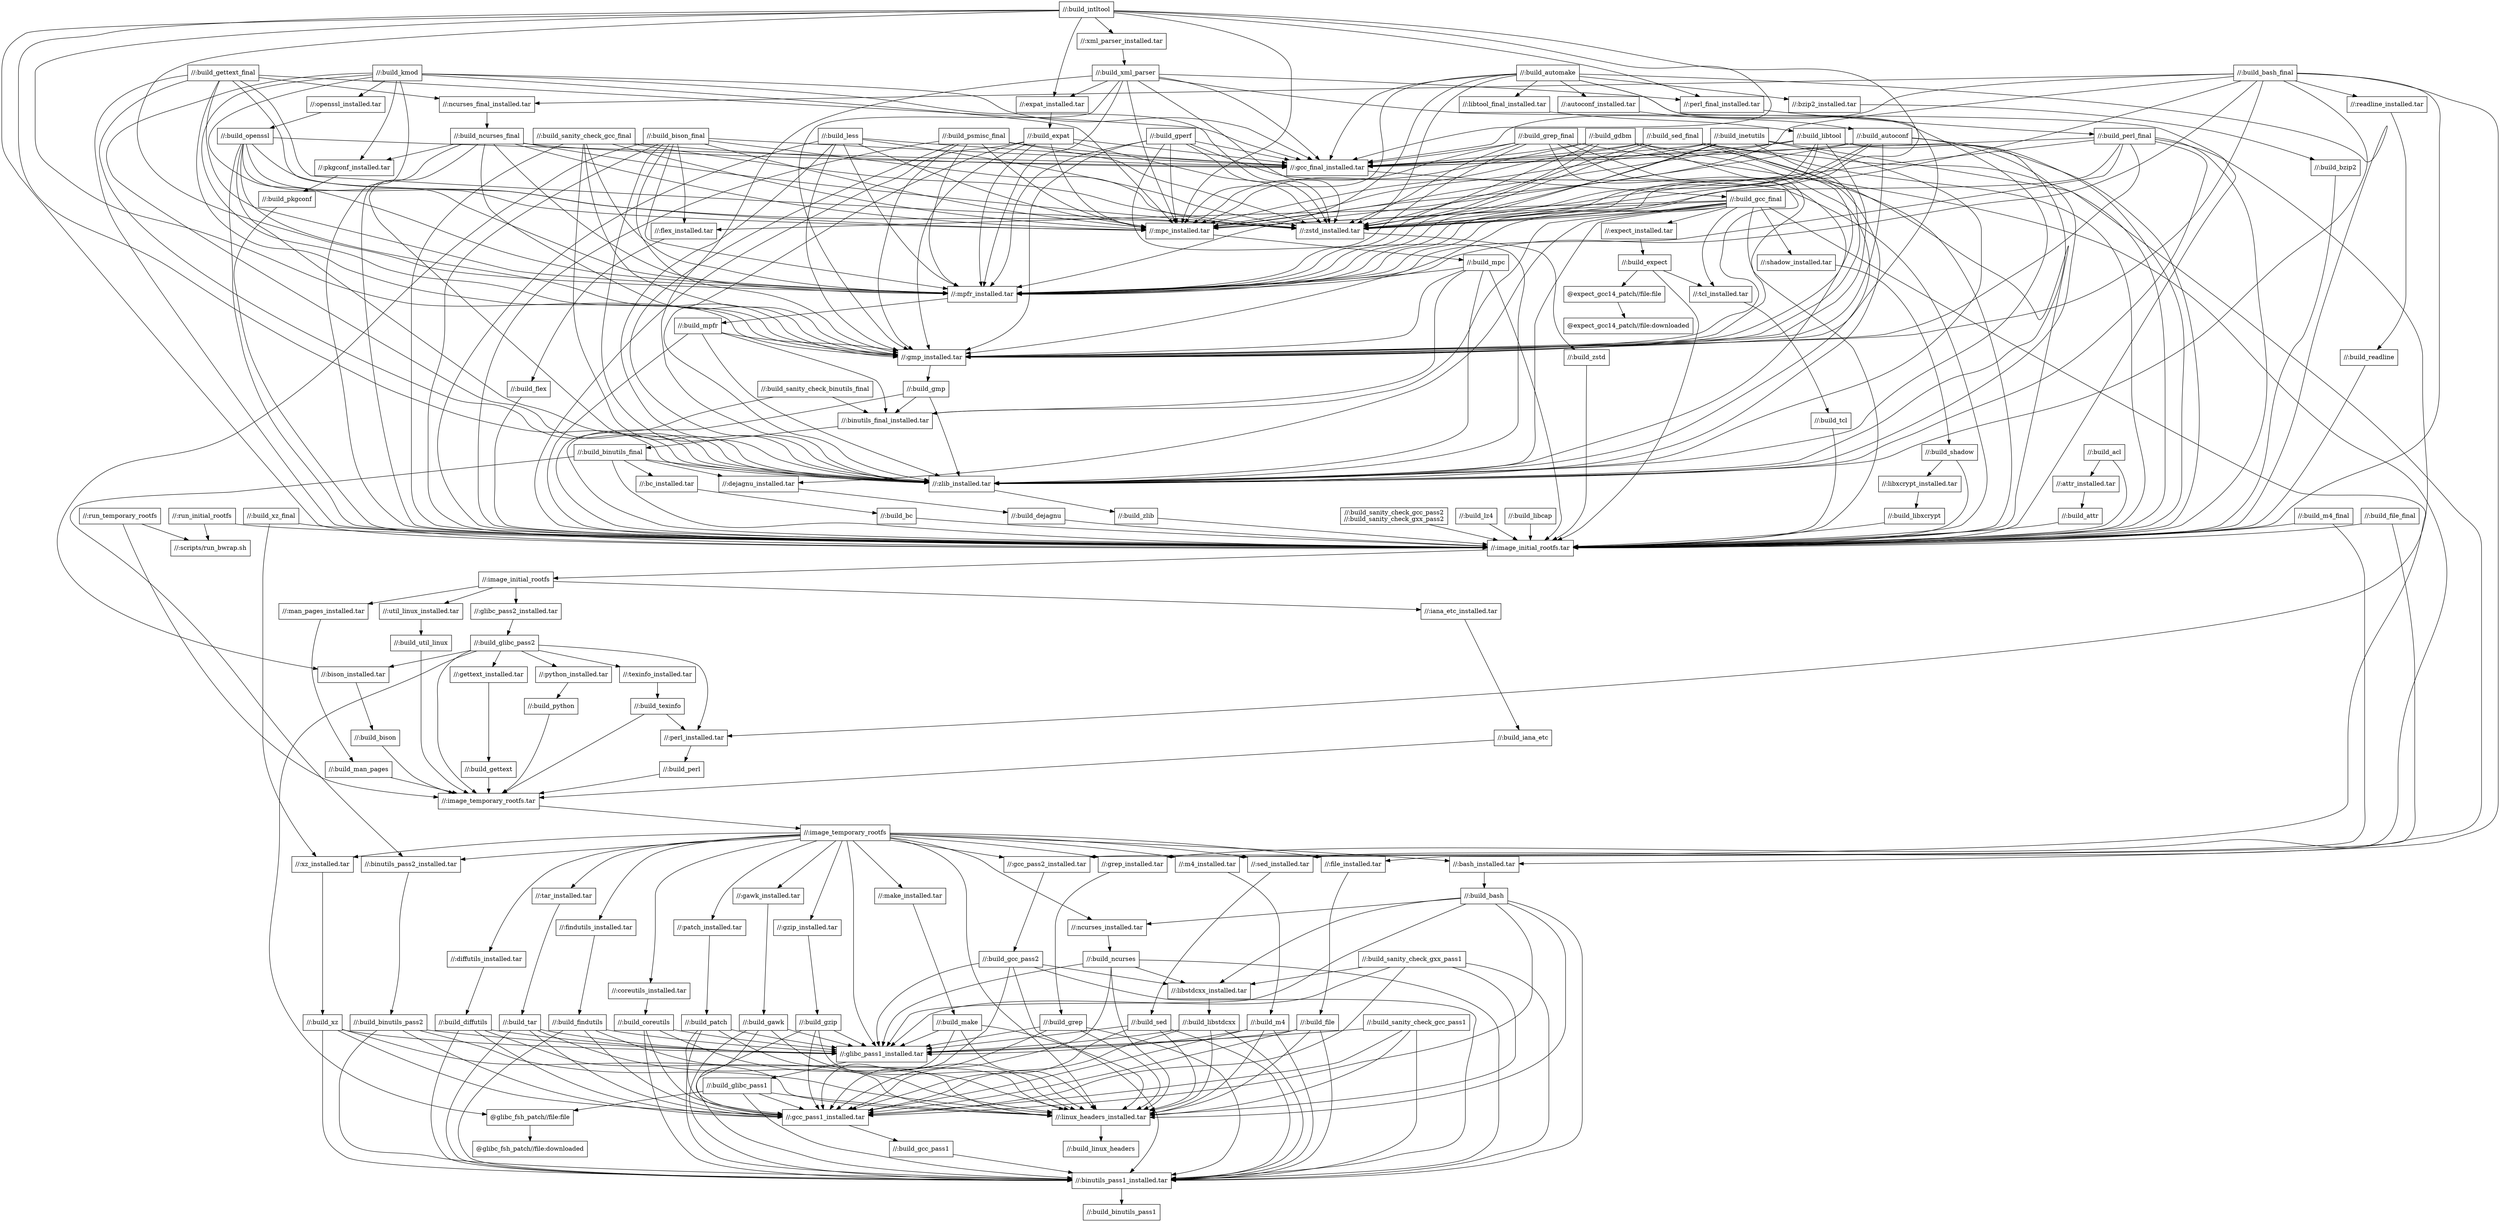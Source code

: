 digraph mygraph {
  node [shape=box];
  "//:run_temporary_rootfs"
  "//:run_temporary_rootfs" -> "//:image_temporary_rootfs.tar"
  "//:run_temporary_rootfs" -> "//:scripts/run_bwrap.sh"
  "//:run_initial_rootfs"
  "//:run_initial_rootfs" -> "//:image_initial_rootfs.tar"
  "//:run_initial_rootfs" -> "//:scripts/run_bwrap.sh"
  "//:scripts/run_bwrap.sh"
  "//:build_xz_final"
  "//:build_xz_final" -> "//:image_initial_rootfs.tar"
  "//:build_xz_final" -> "//:xz_installed.tar"
  "//:build_sed_final"
  "//:build_sed_final" -> "//:gcc_final_installed.tar"
  "//:build_sed_final" -> "//:gmp_installed.tar"
  "//:build_sed_final" -> "//:image_initial_rootfs.tar"
  "//:build_sed_final" -> "//:mpc_installed.tar"
  "//:build_sed_final" -> "//:mpfr_installed.tar"
  "//:build_sed_final" -> "//:sed_installed.tar"
  "//:build_sed_final" -> "//:zlib_installed.tar"
  "//:build_sed_final" -> "//:zstd_installed.tar"
  "//:build_sanity_check_gxx_pass1"
  "//:build_sanity_check_gxx_pass1" -> "//:binutils_pass1_installed.tar"
  "//:build_sanity_check_gxx_pass1" -> "//:gcc_pass1_installed.tar"
  "//:build_sanity_check_gxx_pass1" -> "//:glibc_pass1_installed.tar"
  "//:build_sanity_check_gxx_pass1" -> "//:libstdcxx_installed.tar"
  "//:build_sanity_check_gxx_pass1" -> "//:linux_headers_installed.tar"
  "//:build_sanity_check_gcc_pass2\n//:build_sanity_check_gxx_pass2"
  "//:build_sanity_check_gcc_pass2\n//:build_sanity_check_gxx_pass2" -> "//:image_initial_rootfs.tar"
  "//:build_sanity_check_gcc_pass1"
  "//:build_sanity_check_gcc_pass1" -> "//:binutils_pass1_installed.tar"
  "//:build_sanity_check_gcc_pass1" -> "//:gcc_pass1_installed.tar"
  "//:build_sanity_check_gcc_pass1" -> "//:glibc_pass1_installed.tar"
  "//:build_sanity_check_gcc_pass1" -> "//:linux_headers_installed.tar"
  "//:build_sanity_check_gcc_final"
  "//:build_sanity_check_gcc_final" -> "//:gcc_final_installed.tar"
  "//:build_sanity_check_gcc_final" -> "//:gmp_installed.tar"
  "//:build_sanity_check_gcc_final" -> "//:image_initial_rootfs.tar"
  "//:build_sanity_check_gcc_final" -> "//:mpc_installed.tar"
  "//:build_sanity_check_gcc_final" -> "//:mpfr_installed.tar"
  "//:build_sanity_check_gcc_final" -> "//:zlib_installed.tar"
  "//:build_sanity_check_gcc_final" -> "//:zstd_installed.tar"
  "//:build_sanity_check_binutils_final"
  "//:build_sanity_check_binutils_final" -> "//:binutils_final_installed.tar"
  "//:build_sanity_check_binutils_final" -> "//:image_initial_rootfs.tar"
  "//:build_psmisc_final"
  "//:build_psmisc_final" -> "//:gcc_final_installed.tar"
  "//:build_psmisc_final" -> "//:gmp_installed.tar"
  "//:build_psmisc_final" -> "//:image_initial_rootfs.tar"
  "//:build_psmisc_final" -> "//:mpc_installed.tar"
  "//:build_psmisc_final" -> "//:mpfr_installed.tar"
  "//:build_psmisc_final" -> "//:zlib_installed.tar"
  "//:build_psmisc_final" -> "//:zstd_installed.tar"
  "//:build_m4_final"
  "//:build_m4_final" -> "//:image_initial_rootfs.tar"
  "//:build_m4_final" -> "//:m4_installed.tar"
  "//:build_lz4"
  "//:build_lz4" -> "//:image_initial_rootfs.tar"
  "//:build_libcap"
  "//:build_libcap" -> "//:image_initial_rootfs.tar"
  "//:build_less"
  "//:build_less" -> "//:gcc_final_installed.tar"
  "//:build_less" -> "//:gmp_installed.tar"
  "//:build_less" -> "//:image_initial_rootfs.tar"
  "//:build_less" -> "//:mpc_installed.tar"
  "//:build_less" -> "//:mpfr_installed.tar"
  "//:build_less" -> "//:zlib_installed.tar"
  "//:build_less" -> "//:zstd_installed.tar"
  "//:build_kmod"
  "//:build_kmod" -> "//:gcc_final_installed.tar"
  "//:build_kmod" -> "//:gmp_installed.tar"
  "//:build_kmod" -> "//:image_initial_rootfs.tar"
  "//:build_kmod" -> "//:mpc_installed.tar"
  "//:build_kmod" -> "//:mpfr_installed.tar"
  "//:build_kmod" -> "//:openssl_installed.tar"
  "//:build_kmod" -> "//:pkgconf_installed.tar"
  "//:build_kmod" -> "//:zlib_installed.tar"
  "//:build_kmod" -> "//:zstd_installed.tar"
  "//:openssl_installed.tar"
  "//:openssl_installed.tar" -> "//:build_openssl"
  "//:build_openssl"
  "//:build_openssl" -> "//:gcc_final_installed.tar"
  "//:build_openssl" -> "//:gmp_installed.tar"
  "//:build_openssl" -> "//:image_initial_rootfs.tar"
  "//:build_openssl" -> "//:mpc_installed.tar"
  "//:build_openssl" -> "//:mpfr_installed.tar"
  "//:build_openssl" -> "//:zlib_installed.tar"
  "//:build_openssl" -> "//:zstd_installed.tar"
  "//:build_intltool"
  "//:build_intltool" -> "//:expat_installed.tar"
  "//:build_intltool" -> "//:gcc_final_installed.tar"
  "//:build_intltool" -> "//:gmp_installed.tar"
  "//:build_intltool" -> "//:image_initial_rootfs.tar"
  "//:build_intltool" -> "//:mpc_installed.tar"
  "//:build_intltool" -> "//:mpfr_installed.tar"
  "//:build_intltool" -> "//:perl_final_installed.tar"
  "//:build_intltool" -> "//:xml_parser_installed.tar"
  "//:build_intltool" -> "//:zlib_installed.tar"
  "//:build_intltool" -> "//:zstd_installed.tar"
  "//:xml_parser_installed.tar"
  "//:xml_parser_installed.tar" -> "//:build_xml_parser"
  "//:build_xml_parser"
  "//:build_xml_parser" -> "//:expat_installed.tar"
  "//:build_xml_parser" -> "//:gcc_final_installed.tar"
  "//:build_xml_parser" -> "//:gmp_installed.tar"
  "//:build_xml_parser" -> "//:image_initial_rootfs.tar"
  "//:build_xml_parser" -> "//:mpc_installed.tar"
  "//:build_xml_parser" -> "//:mpfr_installed.tar"
  "//:build_xml_parser" -> "//:perl_final_installed.tar"
  "//:build_xml_parser" -> "//:zlib_installed.tar"
  "//:build_xml_parser" -> "//:zstd_installed.tar"
  "//:perl_final_installed.tar"
  "//:perl_final_installed.tar" -> "//:build_perl_final"
  "//:build_perl_final"
  "//:build_perl_final" -> "//:gcc_final_installed.tar"
  "//:build_perl_final" -> "//:gmp_installed.tar"
  "//:build_perl_final" -> "//:image_initial_rootfs.tar"
  "//:build_perl_final" -> "//:mpc_installed.tar"
  "//:build_perl_final" -> "//:mpfr_installed.tar"
  "//:build_perl_final" -> "//:perl_installed.tar"
  "//:build_perl_final" -> "//:zlib_installed.tar"
  "//:build_perl_final" -> "//:zstd_installed.tar"
  "//:expat_installed.tar"
  "//:expat_installed.tar" -> "//:build_expat"
  "//:build_inetutils"
  "//:build_inetutils" -> "//:gcc_final_installed.tar"
  "//:build_inetutils" -> "//:gmp_installed.tar"
  "//:build_inetutils" -> "//:image_initial_rootfs.tar"
  "//:build_inetutils" -> "//:mpc_installed.tar"
  "//:build_inetutils" -> "//:mpfr_installed.tar"
  "//:build_inetutils" -> "//:zlib_installed.tar"
  "//:build_inetutils" -> "//:zstd_installed.tar"
  "//:build_grep_final"
  "//:build_grep_final" -> "//:gcc_final_installed.tar"
  "//:build_grep_final" -> "//:gmp_installed.tar"
  "//:build_grep_final" -> "//:grep_installed.tar"
  "//:build_grep_final" -> "//:image_initial_rootfs.tar"
  "//:build_grep_final" -> "//:mpc_installed.tar"
  "//:build_grep_final" -> "//:mpfr_installed.tar"
  "//:build_grep_final" -> "//:zlib_installed.tar"
  "//:build_grep_final" -> "//:zstd_installed.tar"
  "//:build_gperf"
  "//:build_gperf" -> "//:gcc_final_installed.tar"
  "//:build_gperf" -> "//:gmp_installed.tar"
  "//:build_gperf" -> "//:image_initial_rootfs.tar"
  "//:build_gperf" -> "//:mpc_installed.tar"
  "//:build_gperf" -> "//:mpfr_installed.tar"
  "//:build_gperf" -> "//:zlib_installed.tar"
  "//:build_gperf" -> "//:zstd_installed.tar"
  "//:build_gettext_final"
  "//:build_gettext_final" -> "//:gcc_final_installed.tar"
  "//:build_gettext_final" -> "//:gmp_installed.tar"
  "//:build_gettext_final" -> "//:image_initial_rootfs.tar"
  "//:build_gettext_final" -> "//:mpc_installed.tar"
  "//:build_gettext_final" -> "//:mpfr_installed.tar"
  "//:build_gettext_final" -> "//:ncurses_final_installed.tar"
  "//:build_gettext_final" -> "//:zlib_installed.tar"
  "//:build_gettext_final" -> "//:zstd_installed.tar"
  "//:build_gdbm"
  "//:build_gdbm" -> "//:gcc_final_installed.tar"
  "//:build_gdbm" -> "//:gmp_installed.tar"
  "//:build_gdbm" -> "//:image_initial_rootfs.tar"
  "//:build_gdbm" -> "//:mpc_installed.tar"
  "//:build_gdbm" -> "//:mpfr_installed.tar"
  "//:build_gdbm" -> "//:zlib_installed.tar"
  "//:build_gdbm" -> "//:zstd_installed.tar"
  "//:build_file_final"
  "//:build_file_final" -> "//:file_installed.tar"
  "//:build_file_final" -> "//:image_initial_rootfs.tar"
  "//:build_expat"
  "//:build_expat" -> "//:gcc_final_installed.tar"
  "//:build_expat" -> "//:gmp_installed.tar"
  "//:build_expat" -> "//:image_initial_rootfs.tar"
  "//:build_expat" -> "//:mpc_installed.tar"
  "//:build_expat" -> "//:mpfr_installed.tar"
  "//:build_expat" -> "//:zlib_installed.tar"
  "//:build_expat" -> "//:zstd_installed.tar"
  "//:build_bison_final"
  "//:build_bison_final" -> "//:bison_installed.tar"
  "//:build_bison_final" -> "//:flex_installed.tar"
  "//:build_bison_final" -> "//:gcc_final_installed.tar"
  "//:build_bison_final" -> "//:gmp_installed.tar"
  "//:build_bison_final" -> "//:image_initial_rootfs.tar"
  "//:build_bison_final" -> "//:mpc_installed.tar"
  "//:build_bison_final" -> "//:mpfr_installed.tar"
  "//:build_bison_final" -> "//:zlib_installed.tar"
  "//:build_bison_final" -> "//:zstd_installed.tar"
  "//:build_bash_final"
  "//:build_bash_final" -> "//:bash_installed.tar"
  "//:build_bash_final" -> "//:gcc_final_installed.tar"
  "//:build_bash_final" -> "//:gmp_installed.tar"
  "//:build_bash_final" -> "//:image_initial_rootfs.tar"
  "//:build_bash_final" -> "//:mpc_installed.tar"
  "//:build_bash_final" -> "//:mpfr_installed.tar"
  "//:build_bash_final" -> "//:ncurses_final_installed.tar"
  "//:build_bash_final" -> "//:readline_installed.tar"
  "//:build_bash_final" -> "//:zlib_installed.tar"
  "//:build_bash_final" -> "//:zstd_installed.tar"
  "//:readline_installed.tar"
  "//:readline_installed.tar" -> "//:build_readline"
  "//:build_readline"
  "//:build_readline" -> "//:image_initial_rootfs.tar"
  "//:ncurses_final_installed.tar"
  "//:ncurses_final_installed.tar" -> "//:build_ncurses_final"
  "//:build_ncurses_final"
  "//:build_ncurses_final" -> "//:gcc_final_installed.tar"
  "//:build_ncurses_final" -> "//:gmp_installed.tar"
  "//:build_ncurses_final" -> "//:image_initial_rootfs.tar"
  "//:build_ncurses_final" -> "//:mpc_installed.tar"
  "//:build_ncurses_final" -> "//:mpfr_installed.tar"
  "//:build_ncurses_final" -> "//:pkgconf_installed.tar"
  "//:build_ncurses_final" -> "//:zlib_installed.tar"
  "//:build_ncurses_final" -> "//:zstd_installed.tar"
  "//:pkgconf_installed.tar"
  "//:pkgconf_installed.tar" -> "//:build_pkgconf"
  "//:build_pkgconf"
  "//:build_pkgconf" -> "//:image_initial_rootfs.tar"
  "//:build_automake"
  "//:build_automake" -> "//:autoconf_installed.tar"
  "//:build_automake" -> "//:bzip2_installed.tar"
  "//:build_automake" -> "//:gcc_final_installed.tar"
  "//:build_automake" -> "//:gmp_installed.tar"
  "//:build_automake" -> "//:image_initial_rootfs.tar"
  "//:build_automake" -> "//:libtool_final_installed.tar"
  "//:build_automake" -> "//:mpc_installed.tar"
  "//:build_automake" -> "//:mpfr_installed.tar"
  "//:build_automake" -> "//:zlib_installed.tar"
  "//:build_automake" -> "//:zstd_installed.tar"
  "//:libtool_final_installed.tar"
  "//:libtool_final_installed.tar" -> "//:build_libtool"
  "//:build_libtool"
  "//:build_libtool" -> "//:gcc_final_installed.tar"
  "//:build_libtool" -> "//:gmp_installed.tar"
  "//:build_libtool" -> "//:image_initial_rootfs.tar"
  "//:build_libtool" -> "//:mpc_installed.tar"
  "//:build_libtool" -> "//:mpfr_installed.tar"
  "//:build_libtool" -> "//:zlib_installed.tar"
  "//:build_libtool" -> "//:zstd_installed.tar"
  "//:bzip2_installed.tar"
  "//:bzip2_installed.tar" -> "//:build_bzip2"
  "//:build_bzip2"
  "//:build_bzip2" -> "//:image_initial_rootfs.tar"
  "//:build_acl"
  "//:build_acl" -> "//:attr_installed.tar"
  "//:build_acl" -> "//:image_initial_rootfs.tar"
  "//:autoconf_installed.tar"
  "//:autoconf_installed.tar" -> "//:build_autoconf"
  "//:build_autoconf"
  "//:build_autoconf" -> "//:gcc_final_installed.tar"
  "//:build_autoconf" -> "//:gmp_installed.tar"
  "//:build_autoconf" -> "//:image_initial_rootfs.tar"
  "//:build_autoconf" -> "//:mpc_installed.tar"
  "//:build_autoconf" -> "//:mpfr_installed.tar"
  "//:build_autoconf" -> "//:zlib_installed.tar"
  "//:build_autoconf" -> "//:zstd_installed.tar"
  "//:gcc_final_installed.tar"
  "//:gcc_final_installed.tar" -> "//:build_gcc_final"
  "//:build_gcc_final"
  "//:build_gcc_final" -> "//:binutils_final_installed.tar"
  "//:build_gcc_final" -> "//:dejagnu_installed.tar"
  "//:build_gcc_final" -> "//:expect_installed.tar"
  "//:build_gcc_final" -> "//:flex_installed.tar"
  "//:build_gcc_final" -> "//:gcc_pass2_installed.tar"
  "//:build_gcc_final" -> "//:gmp_installed.tar"
  "//:build_gcc_final" -> "//:image_initial_rootfs.tar"
  "//:build_gcc_final" -> "//:mpc_installed.tar"
  "//:build_gcc_final" -> "//:mpfr_installed.tar"
  "//:build_gcc_final" -> "//:shadow_installed.tar"
  "//:build_gcc_final" -> "//:tcl_installed.tar"
  "//:build_gcc_final" -> "//:zlib_installed.tar"
  "//:build_gcc_final" -> "//:zstd_installed.tar"
  "//:zstd_installed.tar"
  "//:zstd_installed.tar" -> "//:build_zstd"
  "//:build_zstd"
  "//:build_zstd" -> "//:image_initial_rootfs.tar"
  "//:shadow_installed.tar"
  "//:shadow_installed.tar" -> "//:build_shadow"
  "//:build_shadow"
  "//:build_shadow" -> "//:image_initial_rootfs.tar"
  "//:build_shadow" -> "//:libxcrypt_installed.tar"
  "//:libxcrypt_installed.tar"
  "//:libxcrypt_installed.tar" -> "//:build_libxcrypt"
  "//:build_libxcrypt"
  "//:build_libxcrypt" -> "//:image_initial_rootfs.tar"
  "//:mpc_installed.tar"
  "//:mpc_installed.tar" -> "//:build_mpc"
  "//:build_mpc"
  "//:build_mpc" -> "//:binutils_final_installed.tar"
  "//:build_mpc" -> "//:gmp_installed.tar"
  "//:build_mpc" -> "//:image_initial_rootfs.tar"
  "//:build_mpc" -> "//:mpfr_installed.tar"
  "//:build_mpc" -> "//:zlib_installed.tar"
  "//:mpfr_installed.tar"
  "//:mpfr_installed.tar" -> "//:build_mpfr"
  "//:build_mpfr"
  "//:build_mpfr" -> "//:binutils_final_installed.tar"
  "//:build_mpfr" -> "//:gmp_installed.tar"
  "//:build_mpfr" -> "//:image_initial_rootfs.tar"
  "//:build_mpfr" -> "//:zlib_installed.tar"
  "//:gmp_installed.tar"
  "//:gmp_installed.tar" -> "//:build_gmp"
  "//:build_gmp"
  "//:build_gmp" -> "//:binutils_final_installed.tar"
  "//:build_gmp" -> "//:image_initial_rootfs.tar"
  "//:build_gmp" -> "//:zlib_installed.tar"
  "//:flex_installed.tar"
  "//:flex_installed.tar" -> "//:build_flex"
  "//:build_flex"
  "//:build_flex" -> "//:image_initial_rootfs.tar"
  "//:expect_installed.tar"
  "//:expect_installed.tar" -> "//:build_expect"
  "//:build_expect"
  "//:build_expect" -> "//:image_initial_rootfs.tar"
  "//:build_expect" -> "//:tcl_installed.tar"
  "//:build_expect" -> "@expect_gcc14_patch//file:file"
  "@expect_gcc14_patch//file:file"
  "@expect_gcc14_patch//file:file" -> "@expect_gcc14_patch//file:downloaded"
  "@expect_gcc14_patch//file:downloaded"
  "//:tcl_installed.tar"
  "//:tcl_installed.tar" -> "//:build_tcl"
  "//:build_tcl"
  "//:build_tcl" -> "//:image_initial_rootfs.tar"
  "//:binutils_final_installed.tar"
  "//:binutils_final_installed.tar" -> "//:build_binutils_final"
  "//:build_binutils_final"
  "//:build_binutils_final" -> "//:bc_installed.tar"
  "//:build_binutils_final" -> "//:binutils_pass2_installed.tar"
  "//:build_binutils_final" -> "//:dejagnu_installed.tar"
  "//:build_binutils_final" -> "//:image_initial_rootfs.tar"
  "//:build_binutils_final" -> "//:zlib_installed.tar"
  "//:zlib_installed.tar"
  "//:zlib_installed.tar" -> "//:build_zlib"
  "//:build_zlib"
  "//:build_zlib" -> "//:image_initial_rootfs.tar"
  "//:dejagnu_installed.tar"
  "//:dejagnu_installed.tar" -> "//:build_dejagnu"
  "//:build_dejagnu"
  "//:build_dejagnu" -> "//:image_initial_rootfs.tar"
  "//:bc_installed.tar"
  "//:bc_installed.tar" -> "//:build_bc"
  "//:build_bc"
  "//:build_bc" -> "//:image_initial_rootfs.tar"
  "//:attr_installed.tar"
  "//:attr_installed.tar" -> "//:build_attr"
  "//:build_attr"
  "//:build_attr" -> "//:image_initial_rootfs.tar"
  "//:image_initial_rootfs.tar"
  "//:image_initial_rootfs.tar" -> "//:image_initial_rootfs"
  "//:image_initial_rootfs"
  "//:image_initial_rootfs" -> "//:glibc_pass2_installed.tar"
  "//:image_initial_rootfs" -> "//:iana_etc_installed.tar"
  "//:image_initial_rootfs" -> "//:man_pages_installed.tar"
  "//:image_initial_rootfs" -> "//:util_linux_installed.tar"
  "//:util_linux_installed.tar"
  "//:util_linux_installed.tar" -> "//:build_util_linux"
  "//:build_util_linux"
  "//:build_util_linux" -> "//:image_temporary_rootfs.tar"
  "//:man_pages_installed.tar"
  "//:man_pages_installed.tar" -> "//:build_man_pages"
  "//:build_man_pages"
  "//:build_man_pages" -> "//:image_temporary_rootfs.tar"
  "//:iana_etc_installed.tar"
  "//:iana_etc_installed.tar" -> "//:build_iana_etc"
  "//:build_iana_etc"
  "//:build_iana_etc" -> "//:image_temporary_rootfs.tar"
  "//:glibc_pass2_installed.tar"
  "//:glibc_pass2_installed.tar" -> "//:build_glibc_pass2"
  "//:build_glibc_pass2"
  "//:build_glibc_pass2" -> "//:bison_installed.tar"
  "//:build_glibc_pass2" -> "//:gettext_installed.tar"
  "//:build_glibc_pass2" -> "//:image_temporary_rootfs.tar"
  "//:build_glibc_pass2" -> "//:perl_installed.tar"
  "//:build_glibc_pass2" -> "//:python_installed.tar"
  "//:build_glibc_pass2" -> "//:texinfo_installed.tar"
  "//:build_glibc_pass2" -> "@glibc_fsh_patch//file:file"
  "//:texinfo_installed.tar"
  "//:texinfo_installed.tar" -> "//:build_texinfo"
  "//:build_texinfo"
  "//:build_texinfo" -> "//:image_temporary_rootfs.tar"
  "//:build_texinfo" -> "//:perl_installed.tar"
  "//:python_installed.tar"
  "//:python_installed.tar" -> "//:build_python"
  "//:build_python"
  "//:build_python" -> "//:image_temporary_rootfs.tar"
  "//:perl_installed.tar"
  "//:perl_installed.tar" -> "//:build_perl"
  "//:build_perl"
  "//:build_perl" -> "//:image_temporary_rootfs.tar"
  "//:gettext_installed.tar"
  "//:gettext_installed.tar" -> "//:build_gettext"
  "//:build_gettext"
  "//:build_gettext" -> "//:image_temporary_rootfs.tar"
  "//:bison_installed.tar"
  "//:bison_installed.tar" -> "//:build_bison"
  "//:build_bison"
  "//:build_bison" -> "//:image_temporary_rootfs.tar"
  "//:image_temporary_rootfs.tar"
  "//:image_temporary_rootfs.tar" -> "//:image_temporary_rootfs"
  "//:image_temporary_rootfs"
  "//:image_temporary_rootfs" -> "//:bash_installed.tar"
  "//:image_temporary_rootfs" -> "//:binutils_pass2_installed.tar"
  "//:image_temporary_rootfs" -> "//:coreutils_installed.tar"
  "//:image_temporary_rootfs" -> "//:diffutils_installed.tar"
  "//:image_temporary_rootfs" -> "//:file_installed.tar"
  "//:image_temporary_rootfs" -> "//:findutils_installed.tar"
  "//:image_temporary_rootfs" -> "//:gawk_installed.tar"
  "//:image_temporary_rootfs" -> "//:gcc_pass2_installed.tar"
  "//:image_temporary_rootfs" -> "//:glibc_pass1_installed.tar"
  "//:image_temporary_rootfs" -> "//:grep_installed.tar"
  "//:image_temporary_rootfs" -> "//:gzip_installed.tar"
  "//:image_temporary_rootfs" -> "//:linux_headers_installed.tar"
  "//:image_temporary_rootfs" -> "//:m4_installed.tar"
  "//:image_temporary_rootfs" -> "//:make_installed.tar"
  "//:image_temporary_rootfs" -> "//:ncurses_installed.tar"
  "//:image_temporary_rootfs" -> "//:patch_installed.tar"
  "//:image_temporary_rootfs" -> "//:sed_installed.tar"
  "//:image_temporary_rootfs" -> "//:tar_installed.tar"
  "//:image_temporary_rootfs" -> "//:xz_installed.tar"
  "//:xz_installed.tar"
  "//:xz_installed.tar" -> "//:build_xz"
  "//:build_xz"
  "//:build_xz" -> "//:binutils_pass1_installed.tar"
  "//:build_xz" -> "//:gcc_pass1_installed.tar"
  "//:build_xz" -> "//:glibc_pass1_installed.tar"
  "//:build_xz" -> "//:linux_headers_installed.tar"
  "//:tar_installed.tar"
  "//:tar_installed.tar" -> "//:build_tar"
  "//:build_tar"
  "//:build_tar" -> "//:binutils_pass1_installed.tar"
  "//:build_tar" -> "//:gcc_pass1_installed.tar"
  "//:build_tar" -> "//:glibc_pass1_installed.tar"
  "//:build_tar" -> "//:linux_headers_installed.tar"
  "//:sed_installed.tar"
  "//:sed_installed.tar" -> "//:build_sed"
  "//:build_sed"
  "//:build_sed" -> "//:binutils_pass1_installed.tar"
  "//:build_sed" -> "//:gcc_pass1_installed.tar"
  "//:build_sed" -> "//:glibc_pass1_installed.tar"
  "//:build_sed" -> "//:linux_headers_installed.tar"
  "//:patch_installed.tar"
  "//:patch_installed.tar" -> "//:build_patch"
  "//:build_patch"
  "//:build_patch" -> "//:binutils_pass1_installed.tar"
  "//:build_patch" -> "//:gcc_pass1_installed.tar"
  "//:build_patch" -> "//:glibc_pass1_installed.tar"
  "//:build_patch" -> "//:linux_headers_installed.tar"
  "//:make_installed.tar"
  "//:make_installed.tar" -> "//:build_make"
  "//:build_make"
  "//:build_make" -> "//:binutils_pass1_installed.tar"
  "//:build_make" -> "//:gcc_pass1_installed.tar"
  "//:build_make" -> "//:glibc_pass1_installed.tar"
  "//:build_make" -> "//:linux_headers_installed.tar"
  "//:m4_installed.tar"
  "//:m4_installed.tar" -> "//:build_m4"
  "//:build_m4"
  "//:build_m4" -> "//:binutils_pass1_installed.tar"
  "//:build_m4" -> "//:gcc_pass1_installed.tar"
  "//:build_m4" -> "//:glibc_pass1_installed.tar"
  "//:build_m4" -> "//:linux_headers_installed.tar"
  "//:gzip_installed.tar"
  "//:gzip_installed.tar" -> "//:build_gzip"
  "//:build_gzip"
  "//:build_gzip" -> "//:binutils_pass1_installed.tar"
  "//:build_gzip" -> "//:gcc_pass1_installed.tar"
  "//:build_gzip" -> "//:glibc_pass1_installed.tar"
  "//:build_gzip" -> "//:linux_headers_installed.tar"
  "//:grep_installed.tar"
  "//:grep_installed.tar" -> "//:build_grep"
  "//:build_grep"
  "//:build_grep" -> "//:binutils_pass1_installed.tar"
  "//:build_grep" -> "//:gcc_pass1_installed.tar"
  "//:build_grep" -> "//:glibc_pass1_installed.tar"
  "//:build_grep" -> "//:linux_headers_installed.tar"
  "//:gcc_pass2_installed.tar"
  "//:gcc_pass2_installed.tar" -> "//:build_gcc_pass2"
  "//:build_gcc_pass2"
  "//:build_gcc_pass2" -> "//:binutils_pass1_installed.tar"
  "//:build_gcc_pass2" -> "//:gcc_pass1_installed.tar"
  "//:build_gcc_pass2" -> "//:glibc_pass1_installed.tar"
  "//:build_gcc_pass2" -> "//:libstdcxx_installed.tar"
  "//:build_gcc_pass2" -> "//:linux_headers_installed.tar"
  "//:gawk_installed.tar"
  "//:gawk_installed.tar" -> "//:build_gawk"
  "//:build_gawk"
  "//:build_gawk" -> "//:binutils_pass1_installed.tar"
  "//:build_gawk" -> "//:gcc_pass1_installed.tar"
  "//:build_gawk" -> "//:glibc_pass1_installed.tar"
  "//:build_gawk" -> "//:linux_headers_installed.tar"
  "//:findutils_installed.tar"
  "//:findutils_installed.tar" -> "//:build_findutils"
  "//:build_findutils"
  "//:build_findutils" -> "//:binutils_pass1_installed.tar"
  "//:build_findutils" -> "//:gcc_pass1_installed.tar"
  "//:build_findutils" -> "//:glibc_pass1_installed.tar"
  "//:build_findutils" -> "//:linux_headers_installed.tar"
  "//:file_installed.tar"
  "//:file_installed.tar" -> "//:build_file"
  "//:build_file"
  "//:build_file" -> "//:binutils_pass1_installed.tar"
  "//:build_file" -> "//:gcc_pass1_installed.tar"
  "//:build_file" -> "//:glibc_pass1_installed.tar"
  "//:build_file" -> "//:linux_headers_installed.tar"
  "//:diffutils_installed.tar"
  "//:diffutils_installed.tar" -> "//:build_diffutils"
  "//:build_diffutils"
  "//:build_diffutils" -> "//:binutils_pass1_installed.tar"
  "//:build_diffutils" -> "//:gcc_pass1_installed.tar"
  "//:build_diffutils" -> "//:glibc_pass1_installed.tar"
  "//:build_diffutils" -> "//:linux_headers_installed.tar"
  "//:coreutils_installed.tar"
  "//:coreutils_installed.tar" -> "//:build_coreutils"
  "//:build_coreutils"
  "//:build_coreutils" -> "//:binutils_pass1_installed.tar"
  "//:build_coreutils" -> "//:gcc_pass1_installed.tar"
  "//:build_coreutils" -> "//:glibc_pass1_installed.tar"
  "//:build_coreutils" -> "//:linux_headers_installed.tar"
  "//:binutils_pass2_installed.tar"
  "//:binutils_pass2_installed.tar" -> "//:build_binutils_pass2"
  "//:build_binutils_pass2"
  "//:build_binutils_pass2" -> "//:binutils_pass1_installed.tar"
  "//:build_binutils_pass2" -> "//:gcc_pass1_installed.tar"
  "//:build_binutils_pass2" -> "//:glibc_pass1_installed.tar"
  "//:build_binutils_pass2" -> "//:linux_headers_installed.tar"
  "//:bash_installed.tar"
  "//:bash_installed.tar" -> "//:build_bash"
  "//:build_bash"
  "//:build_bash" -> "//:binutils_pass1_installed.tar"
  "//:build_bash" -> "//:gcc_pass1_installed.tar"
  "//:build_bash" -> "//:glibc_pass1_installed.tar"
  "//:build_bash" -> "//:libstdcxx_installed.tar"
  "//:build_bash" -> "//:linux_headers_installed.tar"
  "//:build_bash" -> "//:ncurses_installed.tar"
  "//:ncurses_installed.tar"
  "//:ncurses_installed.tar" -> "//:build_ncurses"
  "//:build_ncurses"
  "//:build_ncurses" -> "//:binutils_pass1_installed.tar"
  "//:build_ncurses" -> "//:gcc_pass1_installed.tar"
  "//:build_ncurses" -> "//:glibc_pass1_installed.tar"
  "//:build_ncurses" -> "//:libstdcxx_installed.tar"
  "//:build_ncurses" -> "//:linux_headers_installed.tar"
  "//:libstdcxx_installed.tar"
  "//:libstdcxx_installed.tar" -> "//:build_libstdcxx"
  "//:build_libstdcxx"
  "//:build_libstdcxx" -> "//:binutils_pass1_installed.tar"
  "//:build_libstdcxx" -> "//:gcc_pass1_installed.tar"
  "//:build_libstdcxx" -> "//:glibc_pass1_installed.tar"
  "//:build_libstdcxx" -> "//:linux_headers_installed.tar"
  "//:glibc_pass1_installed.tar"
  "//:glibc_pass1_installed.tar" -> "//:build_glibc_pass1"
  "//:build_glibc_pass1"
  "//:build_glibc_pass1" -> "//:binutils_pass1_installed.tar"
  "//:build_glibc_pass1" -> "//:gcc_pass1_installed.tar"
  "//:build_glibc_pass1" -> "//:linux_headers_installed.tar"
  "//:build_glibc_pass1" -> "@glibc_fsh_patch//file:file"
  "@glibc_fsh_patch//file:file"
  "@glibc_fsh_patch//file:file" -> "@glibc_fsh_patch//file:downloaded"
  "@glibc_fsh_patch//file:downloaded"
  "//:linux_headers_installed.tar"
  "//:linux_headers_installed.tar" -> "//:build_linux_headers"
  "//:build_linux_headers"
  "//:gcc_pass1_installed.tar"
  "//:gcc_pass1_installed.tar" -> "//:build_gcc_pass1"
  "//:build_gcc_pass1"
  "//:build_gcc_pass1" -> "//:binutils_pass1_installed.tar"
  "//:binutils_pass1_installed.tar"
  "//:binutils_pass1_installed.tar" -> "//:build_binutils_pass1"
  "//:build_binutils_pass1"
}
